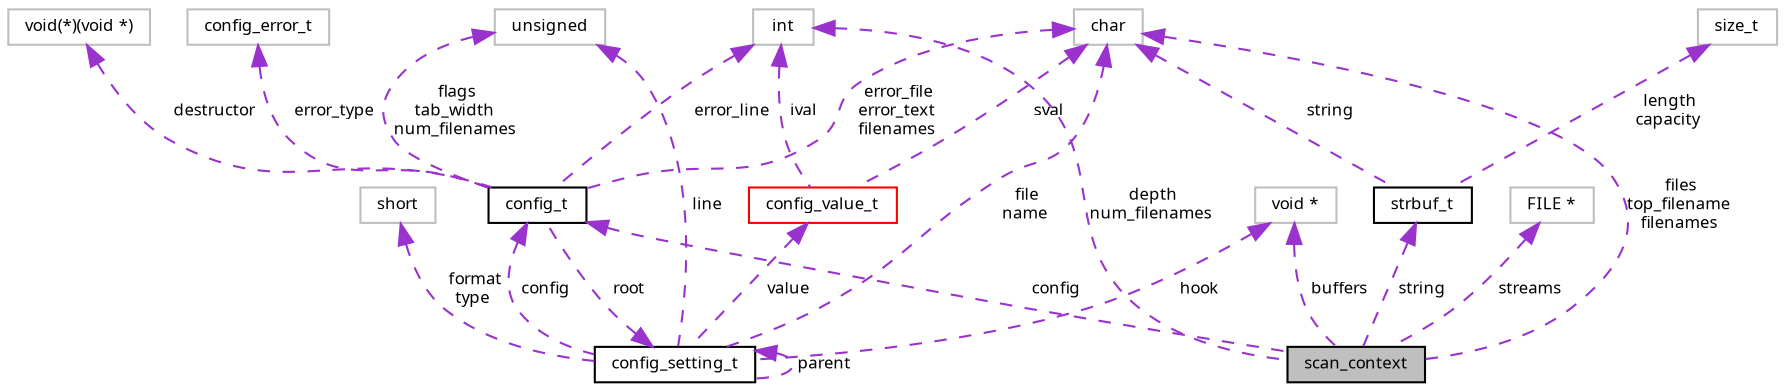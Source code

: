 digraph "scan_context"
{
  bgcolor="transparent";
  edge [fontname="FreeSans.ttf",fontsize="8",labelfontname="FreeSans.ttf",labelfontsize="8"];
  node [fontname="FreeSans.ttf",fontsize="8",shape=record];
  Node1 [label="scan_context",height=0.2,width=0.4,color="black", fillcolor="grey75", style="filled" fontcolor="black"];
  Node2 -> Node1 [dir="back",color="darkorchid3",fontsize="8",style="dashed",label=" config" ,fontname="FreeSans.ttf"];
  Node2 [label="config_t",height=0.2,width=0.4,color="black",URL="$structconfig__t.html"];
  Node3 -> Node2 [dir="back",color="darkorchid3",fontsize="8",style="dashed",label=" destructor" ,fontname="FreeSans.ttf"];
  Node3 [label="void(*)(void *)",height=0.2,width=0.4,color="grey75"];
  Node4 -> Node2 [dir="back",color="darkorchid3",fontsize="8",style="dashed",label=" error_type" ,fontname="FreeSans.ttf"];
  Node4 [label="config_error_t",height=0.2,width=0.4,color="grey75"];
  Node5 -> Node2 [dir="back",color="darkorchid3",fontsize="8",style="dashed",label=" error_file\nerror_text\nfilenames" ,fontname="FreeSans.ttf"];
  Node5 [label="char",height=0.2,width=0.4,color="grey75"];
  Node6 -> Node2 [dir="back",color="darkorchid3",fontsize="8",style="dashed",label=" error_line" ,fontname="FreeSans.ttf"];
  Node6 [label="int",height=0.2,width=0.4,color="grey75"];
  Node7 -> Node2 [dir="back",color="darkorchid3",fontsize="8",style="dashed",label=" root" ,fontname="FreeSans.ttf"];
  Node7 [label="config_setting_t",height=0.2,width=0.4,color="black",URL="$structconfig__setting__t.html"];
  Node2 -> Node7 [dir="back",color="darkorchid3",fontsize="8",style="dashed",label=" config" ,fontname="FreeSans.ttf"];
  Node8 -> Node7 [dir="back",color="darkorchid3",fontsize="8",style="dashed",label=" format\ntype" ,fontname="FreeSans.ttf"];
  Node8 [label="short",height=0.2,width=0.4,color="grey75"];
  Node5 -> Node7 [dir="back",color="darkorchid3",fontsize="8",style="dashed",label=" file\nname" ,fontname="FreeSans.ttf"];
  Node7 -> Node7 [dir="back",color="darkorchid3",fontsize="8",style="dashed",label=" parent" ,fontname="FreeSans.ttf"];
  Node9 -> Node7 [dir="back",color="darkorchid3",fontsize="8",style="dashed",label=" value" ,fontname="FreeSans.ttf"];
  Node9 [label="config_value_t",height=0.2,width=0.4,color="red",URL="$unionconfig__value__t.html"];
  Node5 -> Node9 [dir="back",color="darkorchid3",fontsize="8",style="dashed",label=" sval" ,fontname="FreeSans.ttf"];
  Node6 -> Node9 [dir="back",color="darkorchid3",fontsize="8",style="dashed",label=" ival" ,fontname="FreeSans.ttf"];
  Node10 -> Node7 [dir="back",color="darkorchid3",fontsize="8",style="dashed",label=" line" ,fontname="FreeSans.ttf"];
  Node10 [label="unsigned",height=0.2,width=0.4,color="grey75"];
  Node11 -> Node7 [dir="back",color="darkorchid3",fontsize="8",style="dashed",label=" hook" ,fontname="FreeSans.ttf"];
  Node11 [label="void *",height=0.2,width=0.4,color="grey75"];
  Node10 -> Node2 [dir="back",color="darkorchid3",fontsize="8",style="dashed",label=" flags\ntab_width\nnum_filenames" ,fontname="FreeSans.ttf"];
  Node5 -> Node1 [dir="back",color="darkorchid3",fontsize="8",style="dashed",label=" files\ntop_filename\nfilenames" ,fontname="FreeSans.ttf"];
  Node12 -> Node1 [dir="back",color="darkorchid3",fontsize="8",style="dashed",label=" string" ,fontname="FreeSans.ttf"];
  Node12 [label="strbuf_t",height=0.2,width=0.4,color="black",URL="$structstrbuf__t.html"];
  Node5 -> Node12 [dir="back",color="darkorchid3",fontsize="8",style="dashed",label=" string" ,fontname="FreeSans.ttf"];
  Node13 -> Node12 [dir="back",color="darkorchid3",fontsize="8",style="dashed",label=" length\ncapacity" ,fontname="FreeSans.ttf"];
  Node13 [label="size_t",height=0.2,width=0.4,color="grey75"];
  Node14 -> Node1 [dir="back",color="darkorchid3",fontsize="8",style="dashed",label=" streams" ,fontname="FreeSans.ttf"];
  Node14 [label="FILE *",height=0.2,width=0.4,color="grey75"];
  Node6 -> Node1 [dir="back",color="darkorchid3",fontsize="8",style="dashed",label=" depth\nnum_filenames" ,fontname="FreeSans.ttf"];
  Node11 -> Node1 [dir="back",color="darkorchid3",fontsize="8",style="dashed",label=" buffers" ,fontname="FreeSans.ttf"];
}
